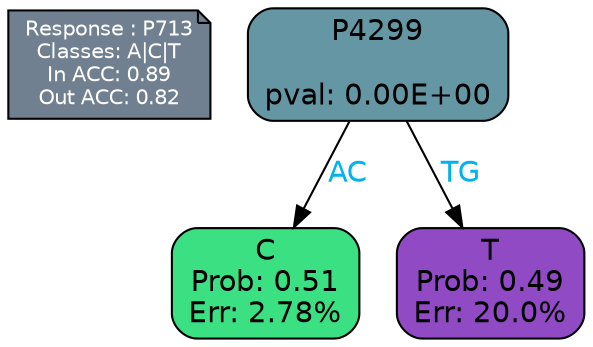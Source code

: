 digraph Tree {
node [shape=box, style="filled, rounded", color="black", fontname=helvetica] ;
graph [ranksep=equally, splines=polylines, bgcolor=transparent, dpi=600] ;
edge [fontname=helvetica] ;
LEGEND [label="Response : P713
Classes: A|C|T
In ACC: 0.89
Out ACC: 0.82
",shape=note,align=left,style=filled,fillcolor="slategray",fontcolor="white",fontsize=10];1 [label="P4299

pval: 0.00E+00", fillcolor="#6496a3"] ;
2 [label="C
Prob: 0.51
Err: 2.78%", fillcolor="#3be083"] ;
3 [label="T
Prob: 0.49
Err: 20.0%", fillcolor="#904ac4"] ;
1 -> 2 [label="AC",fontcolor=deepskyblue2] ;
1 -> 3 [label="TG",fontcolor=deepskyblue2] ;
{rank = same; 2;3;}{rank = same; LEGEND;1;}}